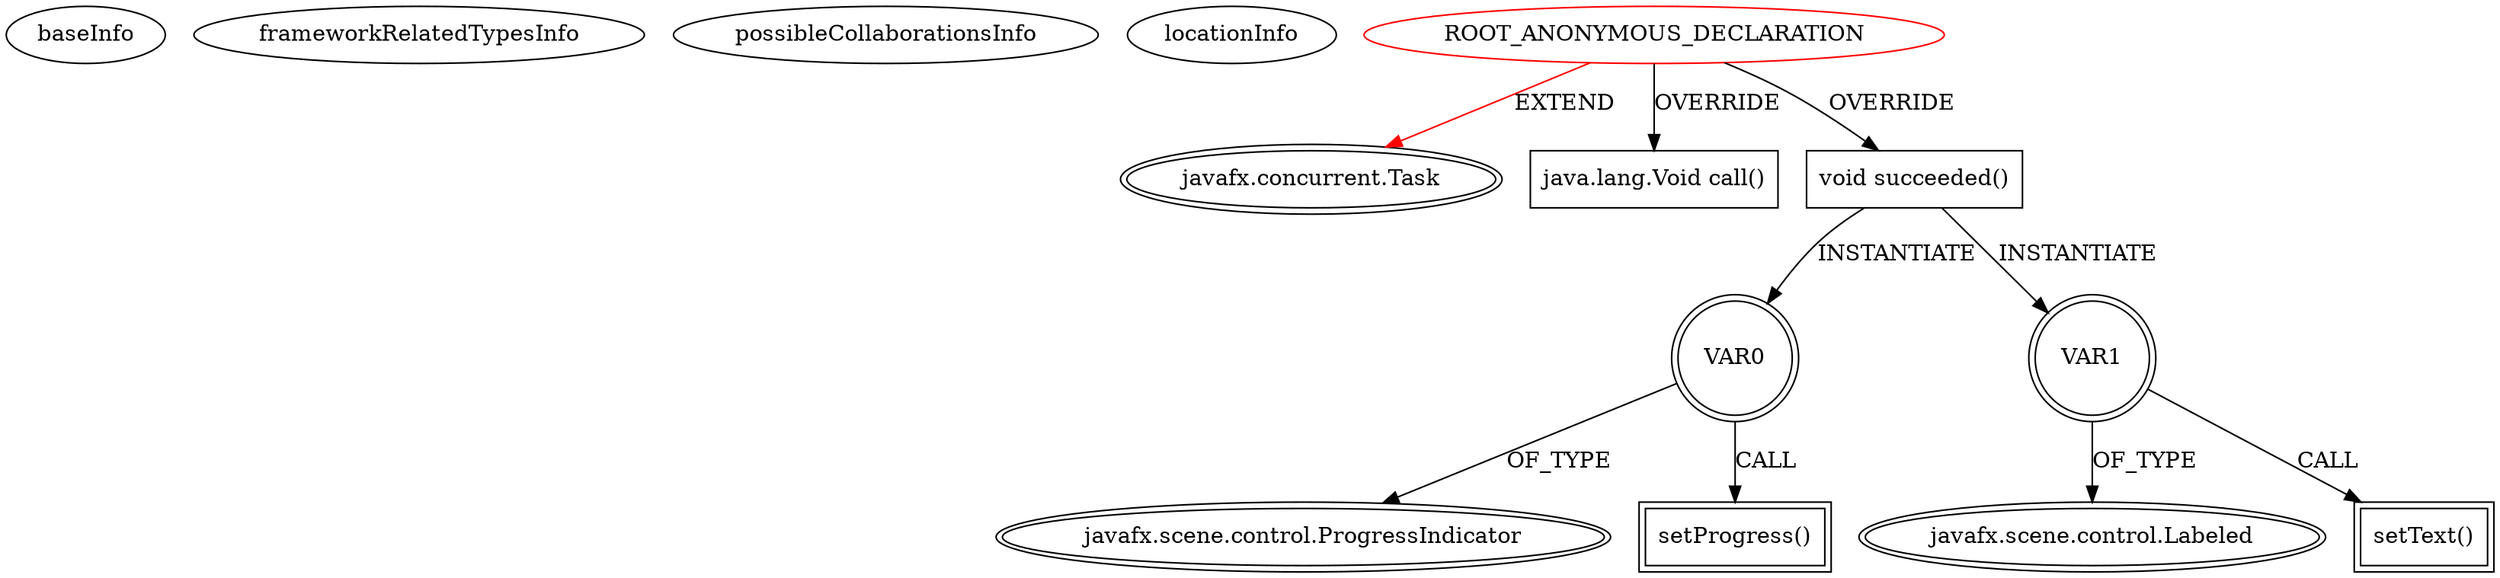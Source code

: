 digraph {
baseInfo[graphId=3429,category="extension_graph",isAnonymous=true,possibleRelation=false]
frameworkRelatedTypesInfo[0="javafx.concurrent.Task"]
possibleCollaborationsInfo[]
locationInfo[projectName="kaizawa-esximonitor",filePath="/kaizawa-esximonitor/esximonitor-master/src/com/cafeform/esxi/esximonitor/OperationButtonBox.java",contextSignature="void handle(javafx.scene.input.MouseEvent)",graphId="3429"]
0[label="ROOT_ANONYMOUS_DECLARATION",vertexType="ROOT_ANONYMOUS_DECLARATION",isFrameworkType=false,color=red]
1[label="javafx.concurrent.Task",vertexType="FRAMEWORK_CLASS_TYPE",isFrameworkType=true,peripheries=2]
2[label="java.lang.Void call()",vertexType="OVERRIDING_METHOD_DECLARATION",isFrameworkType=false,shape=box]
3[label="void succeeded()",vertexType="OVERRIDING_METHOD_DECLARATION",isFrameworkType=false,shape=box]
4[label="VAR0",vertexType="VARIABLE_EXPRESION",isFrameworkType=true,peripheries=2,shape=circle]
6[label="javafx.scene.control.ProgressIndicator",vertexType="FRAMEWORK_CLASS_TYPE",isFrameworkType=true,peripheries=2]
5[label="setProgress()",vertexType="INSIDE_CALL",isFrameworkType=true,peripheries=2,shape=box]
7[label="VAR1",vertexType="VARIABLE_EXPRESION",isFrameworkType=true,peripheries=2,shape=circle]
9[label="javafx.scene.control.Labeled",vertexType="FRAMEWORK_CLASS_TYPE",isFrameworkType=true,peripheries=2]
8[label="setText()",vertexType="INSIDE_CALL",isFrameworkType=true,peripheries=2,shape=box]
0->1[label="EXTEND",color=red]
0->2[label="OVERRIDE"]
0->3[label="OVERRIDE"]
3->4[label="INSTANTIATE"]
4->6[label="OF_TYPE"]
4->5[label="CALL"]
3->7[label="INSTANTIATE"]
7->9[label="OF_TYPE"]
7->8[label="CALL"]
}
